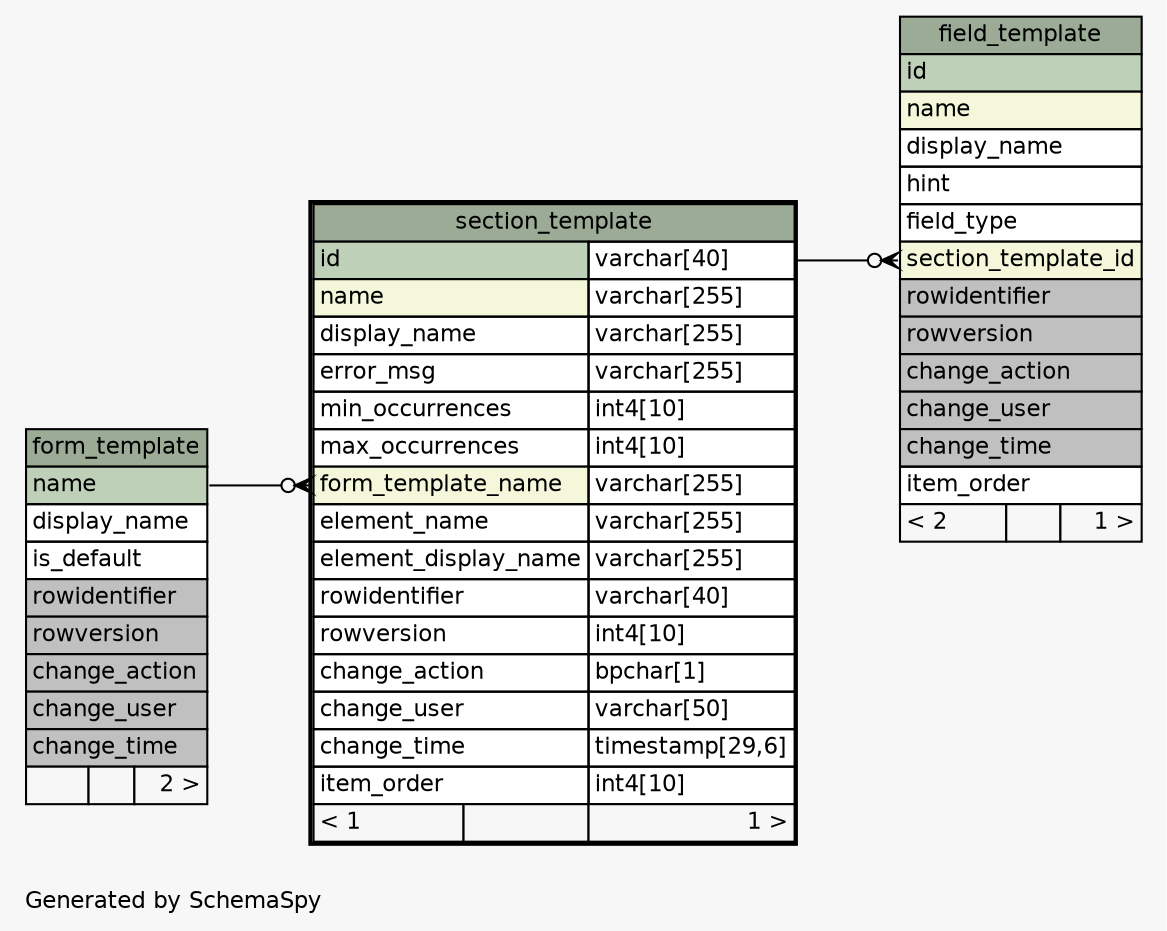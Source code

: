 // dot 2.36.0 on Windows 10 10.0
// SchemaSpy rev 590
digraph "oneDegreeRelationshipsDiagram" {
  graph [
    rankdir="RL"
    bgcolor="#f7f7f7"
    label="\nGenerated by SchemaSpy"
    labeljust="l"
    nodesep="0.18"
    ranksep="0.46"
    fontname="Helvetica"
    fontsize="11"
  ];
  node [
    fontname="Helvetica"
    fontsize="11"
    shape="plaintext"
  ];
  edge [
    arrowsize="0.8"
  ];
  "field_template":"section_template_id":w -> "section_template":"id.type":e [arrowhead=none dir=back arrowtail=crowodot];
  "section_template":"form_template_name":w -> "form_template":"name":e [arrowhead=none dir=back arrowtail=crowodot];
  "field_template" [
    label=<
    <TABLE BORDER="0" CELLBORDER="1" CELLSPACING="0" BGCOLOR="#ffffff">
      <TR><TD COLSPAN="3" BGCOLOR="#9bab96" ALIGN="CENTER">field_template</TD></TR>
      <TR><TD PORT="id" COLSPAN="3" BGCOLOR="#bed1b8" ALIGN="LEFT">id</TD></TR>
      <TR><TD PORT="name" COLSPAN="3" BGCOLOR="#f4f7da" ALIGN="LEFT">name</TD></TR>
      <TR><TD PORT="display_name" COLSPAN="3" ALIGN="LEFT">display_name</TD></TR>
      <TR><TD PORT="hint" COLSPAN="3" ALIGN="LEFT">hint</TD></TR>
      <TR><TD PORT="field_type" COLSPAN="3" ALIGN="LEFT">field_type</TD></TR>
      <TR><TD PORT="section_template_id" COLSPAN="3" BGCOLOR="#f4f7da" ALIGN="LEFT">section_template_id</TD></TR>
      <TR><TD PORT="rowidentifier" COLSPAN="3" BGCOLOR="#c0c0c0" ALIGN="LEFT">rowidentifier</TD></TR>
      <TR><TD PORT="rowversion" COLSPAN="3" BGCOLOR="#c0c0c0" ALIGN="LEFT">rowversion</TD></TR>
      <TR><TD PORT="change_action" COLSPAN="3" BGCOLOR="#c0c0c0" ALIGN="LEFT">change_action</TD></TR>
      <TR><TD PORT="change_user" COLSPAN="3" BGCOLOR="#c0c0c0" ALIGN="LEFT">change_user</TD></TR>
      <TR><TD PORT="change_time" COLSPAN="3" BGCOLOR="#c0c0c0" ALIGN="LEFT">change_time</TD></TR>
      <TR><TD PORT="item_order" COLSPAN="3" ALIGN="LEFT">item_order</TD></TR>
      <TR><TD ALIGN="LEFT" BGCOLOR="#f7f7f7">&lt; 2</TD><TD ALIGN="RIGHT" BGCOLOR="#f7f7f7">  </TD><TD ALIGN="RIGHT" BGCOLOR="#f7f7f7">1 &gt;</TD></TR>
    </TABLE>>
    URL="field_template.html"
    tooltip="field_template"
  ];
  "form_template" [
    label=<
    <TABLE BORDER="0" CELLBORDER="1" CELLSPACING="0" BGCOLOR="#ffffff">
      <TR><TD COLSPAN="3" BGCOLOR="#9bab96" ALIGN="CENTER">form_template</TD></TR>
      <TR><TD PORT="name" COLSPAN="3" BGCOLOR="#bed1b8" ALIGN="LEFT">name</TD></TR>
      <TR><TD PORT="display_name" COLSPAN="3" ALIGN="LEFT">display_name</TD></TR>
      <TR><TD PORT="is_default" COLSPAN="3" ALIGN="LEFT">is_default</TD></TR>
      <TR><TD PORT="rowidentifier" COLSPAN="3" BGCOLOR="#c0c0c0" ALIGN="LEFT">rowidentifier</TD></TR>
      <TR><TD PORT="rowversion" COLSPAN="3" BGCOLOR="#c0c0c0" ALIGN="LEFT">rowversion</TD></TR>
      <TR><TD PORT="change_action" COLSPAN="3" BGCOLOR="#c0c0c0" ALIGN="LEFT">change_action</TD></TR>
      <TR><TD PORT="change_user" COLSPAN="3" BGCOLOR="#c0c0c0" ALIGN="LEFT">change_user</TD></TR>
      <TR><TD PORT="change_time" COLSPAN="3" BGCOLOR="#c0c0c0" ALIGN="LEFT">change_time</TD></TR>
      <TR><TD ALIGN="LEFT" BGCOLOR="#f7f7f7">  </TD><TD ALIGN="RIGHT" BGCOLOR="#f7f7f7">  </TD><TD ALIGN="RIGHT" BGCOLOR="#f7f7f7">2 &gt;</TD></TR>
    </TABLE>>
    URL="form_template.html"
    tooltip="form_template"
  ];
  "section_template" [
    label=<
    <TABLE BORDER="2" CELLBORDER="1" CELLSPACING="0" BGCOLOR="#ffffff">
      <TR><TD COLSPAN="3" BGCOLOR="#9bab96" ALIGN="CENTER">section_template</TD></TR>
      <TR><TD PORT="id" COLSPAN="2" BGCOLOR="#bed1b8" ALIGN="LEFT">id</TD><TD PORT="id.type" ALIGN="LEFT">varchar[40]</TD></TR>
      <TR><TD PORT="name" COLSPAN="2" BGCOLOR="#f4f7da" ALIGN="LEFT">name</TD><TD PORT="name.type" ALIGN="LEFT">varchar[255]</TD></TR>
      <TR><TD PORT="display_name" COLSPAN="2" ALIGN="LEFT">display_name</TD><TD PORT="display_name.type" ALIGN="LEFT">varchar[255]</TD></TR>
      <TR><TD PORT="error_msg" COLSPAN="2" ALIGN="LEFT">error_msg</TD><TD PORT="error_msg.type" ALIGN="LEFT">varchar[255]</TD></TR>
      <TR><TD PORT="min_occurrences" COLSPAN="2" ALIGN="LEFT">min_occurrences</TD><TD PORT="min_occurrences.type" ALIGN="LEFT">int4[10]</TD></TR>
      <TR><TD PORT="max_occurrences" COLSPAN="2" ALIGN="LEFT">max_occurrences</TD><TD PORT="max_occurrences.type" ALIGN="LEFT">int4[10]</TD></TR>
      <TR><TD PORT="form_template_name" COLSPAN="2" BGCOLOR="#f4f7da" ALIGN="LEFT">form_template_name</TD><TD PORT="form_template_name.type" ALIGN="LEFT">varchar[255]</TD></TR>
      <TR><TD PORT="element_name" COLSPAN="2" ALIGN="LEFT">element_name</TD><TD PORT="element_name.type" ALIGN="LEFT">varchar[255]</TD></TR>
      <TR><TD PORT="element_display_name" COLSPAN="2" ALIGN="LEFT">element_display_name</TD><TD PORT="element_display_name.type" ALIGN="LEFT">varchar[255]</TD></TR>
      <TR><TD PORT="rowidentifier" COLSPAN="2" ALIGN="LEFT">rowidentifier</TD><TD PORT="rowidentifier.type" ALIGN="LEFT">varchar[40]</TD></TR>
      <TR><TD PORT="rowversion" COLSPAN="2" ALIGN="LEFT">rowversion</TD><TD PORT="rowversion.type" ALIGN="LEFT">int4[10]</TD></TR>
      <TR><TD PORT="change_action" COLSPAN="2" ALIGN="LEFT">change_action</TD><TD PORT="change_action.type" ALIGN="LEFT">bpchar[1]</TD></TR>
      <TR><TD PORT="change_user" COLSPAN="2" ALIGN="LEFT">change_user</TD><TD PORT="change_user.type" ALIGN="LEFT">varchar[50]</TD></TR>
      <TR><TD PORT="change_time" COLSPAN="2" ALIGN="LEFT">change_time</TD><TD PORT="change_time.type" ALIGN="LEFT">timestamp[29,6]</TD></TR>
      <TR><TD PORT="item_order" COLSPAN="2" ALIGN="LEFT">item_order</TD><TD PORT="item_order.type" ALIGN="LEFT">int4[10]</TD></TR>
      <TR><TD ALIGN="LEFT" BGCOLOR="#f7f7f7">&lt; 1</TD><TD ALIGN="RIGHT" BGCOLOR="#f7f7f7">  </TD><TD ALIGN="RIGHT" BGCOLOR="#f7f7f7">1 &gt;</TD></TR>
    </TABLE>>
    URL="section_template.html"
    tooltip="section_template"
  ];
}
